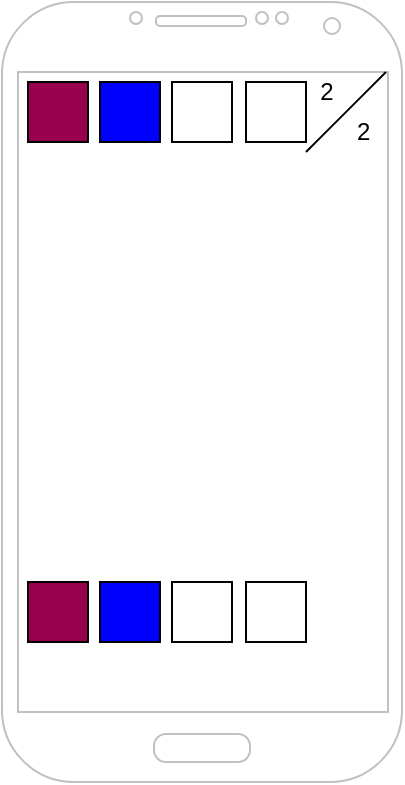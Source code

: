 <mxfile version="13.7.6" type="device"><diagram id="tBlbjuXVImnEKYimChjw" name="Page-1"><mxGraphModel dx="533" dy="698" grid="1" gridSize="10" guides="1" tooltips="1" connect="1" arrows="1" fold="1" page="1" pageScale="1" pageWidth="850" pageHeight="1100" math="0" shadow="0"><root><mxCell id="0"/><mxCell id="1" parent="0"/><mxCell id="qHyBebw_fJF5MGRGNTC6-1" value="" style="verticalLabelPosition=bottom;verticalAlign=top;html=1;shadow=0;dashed=0;strokeWidth=1;shape=mxgraph.android.phone2;strokeColor=#c0c0c0;" vertex="1" parent="1"><mxGeometry x="47" y="50" width="200" height="390" as="geometry"/></mxCell><mxCell id="qHyBebw_fJF5MGRGNTC6-2" value="" style="rounded=0;whiteSpace=wrap;html=1;fillColor=#99004D;" vertex="1" parent="1"><mxGeometry x="60" y="340" width="30" height="30" as="geometry"/></mxCell><mxCell id="qHyBebw_fJF5MGRGNTC6-3" value="" style="rounded=0;whiteSpace=wrap;html=1;fillColor=#0000FF;" vertex="1" parent="1"><mxGeometry x="96" y="340" width="30" height="30" as="geometry"/></mxCell><mxCell id="qHyBebw_fJF5MGRGNTC6-5" value="" style="rounded=0;whiteSpace=wrap;html=1;" vertex="1" parent="1"><mxGeometry x="132" y="340" width="30" height="30" as="geometry"/></mxCell><mxCell id="qHyBebw_fJF5MGRGNTC6-6" value="" style="rounded=0;whiteSpace=wrap;html=1;" vertex="1" parent="1"><mxGeometry x="169" y="340" width="30" height="30" as="geometry"/></mxCell><mxCell id="qHyBebw_fJF5MGRGNTC6-16" value="" style="rounded=0;whiteSpace=wrap;html=1;fillColor=#99004D;" vertex="1" parent="1"><mxGeometry x="60" y="90" width="30" height="30" as="geometry"/></mxCell><mxCell id="qHyBebw_fJF5MGRGNTC6-17" value="" style="rounded=0;whiteSpace=wrap;html=1;fillColor=#0000FF;" vertex="1" parent="1"><mxGeometry x="96" y="90" width="30" height="30" as="geometry"/></mxCell><mxCell id="qHyBebw_fJF5MGRGNTC6-18" value="" style="rounded=0;whiteSpace=wrap;html=1;" vertex="1" parent="1"><mxGeometry x="132" y="90" width="30" height="30" as="geometry"/></mxCell><mxCell id="qHyBebw_fJF5MGRGNTC6-19" value="" style="rounded=0;whiteSpace=wrap;html=1;" vertex="1" parent="1"><mxGeometry x="169" y="90" width="30" height="30" as="geometry"/></mxCell><mxCell id="qHyBebw_fJF5MGRGNTC6-20" value="" style="endArrow=none;html=1;" edge="1" parent="1"><mxGeometry width="50" height="50" relative="1" as="geometry"><mxPoint x="199" y="125" as="sourcePoint"/><mxPoint x="239" y="85" as="targetPoint"/><Array as="points"><mxPoint x="219" y="105"/></Array></mxGeometry></mxCell><mxCell id="qHyBebw_fJF5MGRGNTC6-21" value="2" style="text;html=1;align=center;verticalAlign=middle;resizable=0;points=[];autosize=1;" vertex="1" parent="1"><mxGeometry x="199" y="85" width="20" height="20" as="geometry"/></mxCell><mxCell id="qHyBebw_fJF5MGRGNTC6-22" value="&amp;nbsp; &amp;nbsp; &amp;nbsp;2" style="text;html=1;align=center;verticalAlign=middle;resizable=0;points=[];autosize=1;" vertex="1" parent="1"><mxGeometry x="199" y="105" width="40" height="20" as="geometry"/></mxCell></root></mxGraphModel></diagram></mxfile>